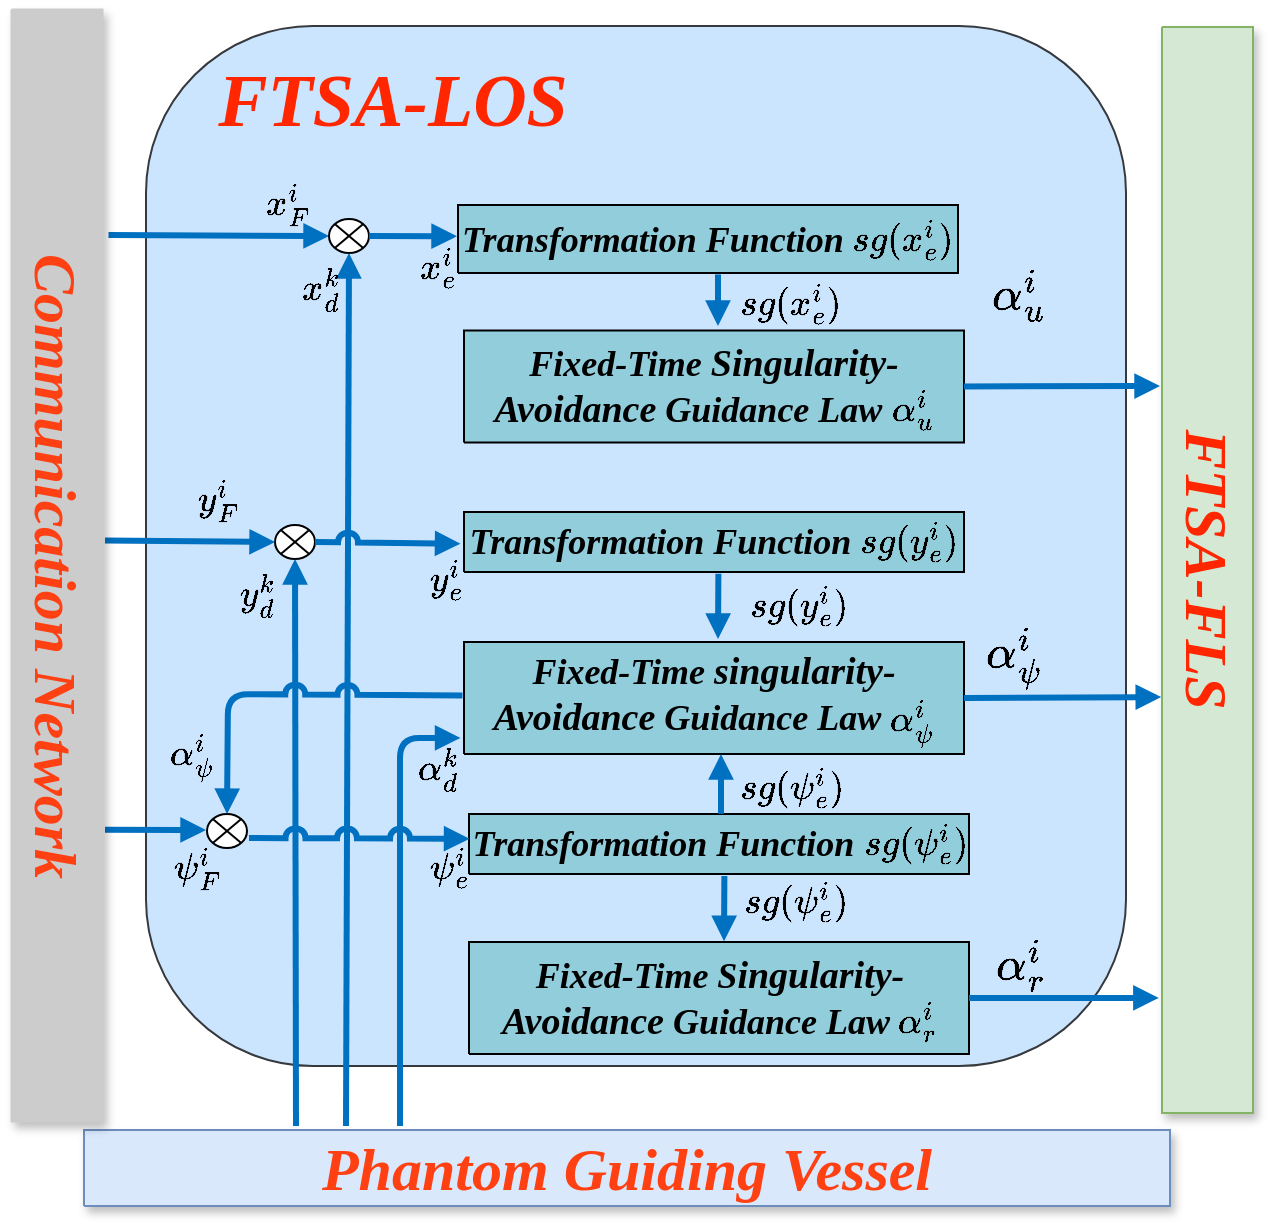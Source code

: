<mxfile version="26.2.12">
  <diagram name="第 1 页" id="GI3FFYo5OGEZDx6VCfR-">
    <mxGraphModel dx="2773" dy="3224" grid="1" gridSize="10" guides="1" tooltips="1" connect="1" arrows="1" fold="1" page="1" pageScale="1" pageWidth="1169" pageHeight="827" math="1" shadow="0">
      <root>
        <mxCell id="0" />
        <mxCell id="1" parent="0" />
        <mxCell id="OjidHEwg86gl5rYj82kp-1" value="" style="rounded=1;whiteSpace=wrap;html=1;fillColor=#cce5ff;strokeColor=#36393d;arcSize=17;" parent="1" vertex="1">
          <mxGeometry x="330" y="-780" width="490" height="520" as="geometry" />
        </mxCell>
        <UserObject label="&lt;span style=&quot;caret-color: rgb(255, 64, 19); color: rgb(255, 64, 19); font-family: &amp;quot;Times New Roman&amp;quot;; font-weight: 700;&quot;&gt;&lt;font style=&quot;font-size: 30px;&quot;&gt;Phantom Guiding Vessel&lt;/font&gt;&lt;/span&gt;" tags="流程图" id="OjidHEwg86gl5rYj82kp-6">
          <mxCell style="verticalAlign=middle;align=center;overflow=width;vsdxID=235;rotation=0;fillColor=#dae8fc;shape=stencil(nZBLDoAgDERP0z3SIyjew0SURgSD+Lu9kMZoXLhwN9O+tukAlrNpJg1SzDH4QW/URgNYgZTkjA4UkwJUgGXng+6DX1zLfmoymdXo17xh5zmRJ6Q42BWCfc2oJfdAr+Yv+AP9Cb7OJ3H/2JG1HNGz/84klThPVCc=);strokeColor=#6c8ebf;shadow=1;spacingTop=-1;spacingBottom=-1;spacingLeft=-1;spacingRight=-1;points=[[1,0.5,0],[0.5,0.5,0],[0.5,0,0]];labelBackgroundColor=none;rounded=0;html=1;whiteSpace=wrap;fontStyle=2" parent="1" vertex="1">
            <mxGeometry x="299" y="-228" width="543" height="38" as="geometry" />
          </mxCell>
        </UserObject>
        <UserObject label="&lt;font style=&quot;font-size: 18px;&quot; face=&quot;Times New Roman&quot;&gt;&lt;i&gt;&lt;b&gt;Transformation Function \(sg(x_e^i)\)&lt;/b&gt;&lt;/i&gt;&lt;/font&gt;" tags="流程图" id="OjidHEwg86gl5rYj82kp-11">
          <mxCell style="verticalAlign=middle;align=center;overflow=width;vsdxID=280;fillColor=#92cddc;gradientColor=none;shape=stencil(nZBLDoAgDERP0z3SIyjew0SURgSD+Lu9kMZoXLhwN9O+tukAlrNpJg1SzDH4QW/URgNYgZTkjA4UkwJUgGXng+6DX1zLfmoymdXo17xh5zmRJ6Q42BWCfc2oJfdAr+Yv+AP9Cb7OJ3H/2JG1HNGz/84klThPVCc=);strokeColor=#000000;spacingTop=-1;spacingBottom=-1;spacingLeft=-1;spacingRight=-1;points=[[1,0.5,0],[0.5,0.5,0],[0.5,0,0]];labelBackgroundColor=none;rounded=0;html=1;whiteSpace=wrap;" parent="1" vertex="1">
            <mxGeometry x="486" y="-690.5" width="250" height="34" as="geometry" />
          </mxCell>
        </UserObject>
        <UserObject label="" tags="连接线" id="OjidHEwg86gl5rYj82kp-12">
          <mxCell style="vsdxID=289;edgeStyle=none;startArrow=none;endArrow=block;startSize=5;endSize=5;strokeWidth=3;strokeColor=#0070c0;spacingTop=0;spacingBottom=0;spacingLeft=0;spacingRight=0;verticalAlign=middle;html=1;labelBackgroundColor=#FFFFFF;rounded=0;exitX=0.226;exitY=-0.031;exitDx=0;exitDy=0;exitPerimeter=0;entryX=0;entryY=0.5;entryDx=0;entryDy=0;" parent="1" target="OjidHEwg86gl5rYj82kp-182" edge="1">
            <mxGeometry relative="1" as="geometry">
              <mxPoint as="offset" />
              <Array as="points" />
              <mxPoint x="311.24" y="-675.5" as="sourcePoint" />
              <mxPoint x="400" y="-675" as="targetPoint" />
            </mxGeometry>
          </mxCell>
        </UserObject>
        <mxCell id="OjidHEwg86gl5rYj82kp-60" parent="1" vertex="1">
          <mxGeometry x="398.5" y="-563" as="geometry" />
        </mxCell>
        <mxCell id="OjidHEwg86gl5rYj82kp-62" parent="1" vertex="1">
          <mxGeometry x="400.5" y="-675" as="geometry" />
        </mxCell>
        <mxCell id="OjidHEwg86gl5rYj82kp-149" value="&lt;i style=&quot;font-weight: 400; color: rgb(255, 38, 0);&quot;&gt;&lt;b&gt;&lt;font style=&quot;font-size: 37px;&quot;&gt;FTSA-LOS&lt;/font&gt;&lt;/b&gt;&lt;/i&gt;" style="text;html=1;align=center;verticalAlign=middle;whiteSpace=wrap;rounded=0;fontFamily=Times New Roman;fontStyle=3;fontSize=14;fontColor=light-dark(#ff4013, #ededed);" parent="1" vertex="1">
          <mxGeometry x="350" y="-760" width="207" height="35" as="geometry" />
        </mxCell>
        <UserObject label="&lt;div&gt;&lt;font style=&quot;font-family: &amp;quot;Times New Roman&amp;quot;; direction: ltr; letter-spacing: 0px; line-height: 120%; opacity: 1; font-size: 30px;&quot;&gt;&lt;i style=&quot;color: light-dark(rgb(255, 38, 0), rgb(237, 237, 237));&quot;&gt;&lt;b&gt;FTSA-FLS&lt;/b&gt;&lt;/i&gt;&lt;/font&gt;&lt;/div&gt;" tags="流程图" id="OjidHEwg86gl5rYj82kp-152">
          <mxCell style="verticalAlign=middle;align=center;overflow=width;vsdxID=288;rotation=90;fillColor=#d5e8d4;shape=stencil(nZBLDoAgDERP0z3SIyjew0SURgSD+Lu9kMZoXLhwN9O+tukAlrNpJg1SzDH4QW/URgNYgZTkjA4UkwJUgGXng+6DX1zLfmoymdXo17xh5zmRJ6Q42BWCfc2oJfdAr+Yv+AP9Cb7OJ3H/2JG1HNGz/84klThPVCc=);strokeColor=#82b366;shadow=1;spacingTop=-1;spacingBottom=-1;spacingLeft=-1;spacingRight=-1;points=[[1,0.5,0],[0.5,0.5,0],[0.5,0,0]];labelBackgroundColor=none;rounded=0;html=1;whiteSpace=wrap;" parent="1" vertex="1">
            <mxGeometry x="589.25" y="-530.75" width="543" height="45.5" as="geometry" />
          </mxCell>
        </UserObject>
        <UserObject label="&lt;font style=&quot;font-size: 18px;&quot; face=&quot;Times New Roman&quot;&gt;&lt;i&gt;&lt;b&gt;Transformation Function \(sg(y_e^i)\)&lt;/b&gt;&lt;/i&gt;&lt;/font&gt;" tags="流程图" id="OjidHEwg86gl5rYj82kp-175">
          <mxCell style="verticalAlign=middle;align=center;overflow=width;vsdxID=280;fillColor=#92cddc;gradientColor=none;shape=stencil(nZBLDoAgDERP0z3SIyjew0SURgSD+Lu9kMZoXLhwN9O+tukAlrNpJg1SzDH4QW/URgNYgZTkjA4UkwJUgGXng+6DX1zLfmoymdXo17xh5zmRJ6Q42BWCfc2oJfdAr+Yv+AP9Cb7OJ3H/2JG1HNGz/84klThPVCc=);strokeColor=#000000;spacingTop=-1;spacingBottom=-1;spacingLeft=-1;spacingRight=-1;points=[[1,0.5,0],[0.5,0.5,0],[0.5,0,0]];labelBackgroundColor=none;rounded=0;html=1;whiteSpace=wrap;" parent="1" vertex="1">
            <mxGeometry x="489" y="-537" width="250" height="30" as="geometry" />
          </mxCell>
        </UserObject>
        <UserObject label="&lt;font style=&quot;font-size: 18px;&quot; face=&quot;Times New Roman&quot;&gt;&lt;i&gt;&lt;b&gt;Transformation Function \(sg(\psi_e^i)\)&lt;/b&gt;&lt;/i&gt;&lt;/font&gt;" tags="流程图" id="OjidHEwg86gl5rYj82kp-176">
          <mxCell style="verticalAlign=middle;align=center;overflow=width;vsdxID=280;fillColor=#92cddc;gradientColor=none;shape=stencil(nZBLDoAgDERP0z3SIyjew0SURgSD+Lu9kMZoXLhwN9O+tukAlrNpJg1SzDH4QW/URgNYgZTkjA4UkwJUgGXng+6DX1zLfmoymdXo17xh5zmRJ6Q42BWCfc2oJfdAr+Yv+AP9Cb7OJ3H/2JG1HNGz/84klThPVCc=);strokeColor=#000000;spacingTop=-1;spacingBottom=-1;spacingLeft=-1;spacingRight=-1;points=[[1,0.5,0],[0.5,0.5,0],[0.5,0,0]];labelBackgroundColor=none;rounded=0;html=1;whiteSpace=wrap;" parent="1" vertex="1">
            <mxGeometry x="491.5" y="-386" width="250" height="30" as="geometry" />
          </mxCell>
        </UserObject>
        <mxCell id="OjidHEwg86gl5rYj82kp-182" value="" style="shape=sumEllipse;perimeter=ellipsePerimeter;whiteSpace=wrap;html=1;backgroundOutline=1;" parent="1" vertex="1">
          <mxGeometry x="421.5" y="-683.5" width="20" height="17" as="geometry" />
        </mxCell>
        <mxCell id="OjidHEwg86gl5rYj82kp-188" value="" style="shape=sumEllipse;perimeter=ellipsePerimeter;whiteSpace=wrap;html=1;backgroundOutline=1;" parent="1" vertex="1">
          <mxGeometry x="394.5" y="-530.5" width="20" height="17" as="geometry" />
        </mxCell>
        <mxCell id="OjidHEwg86gl5rYj82kp-189" value="" style="shape=sumEllipse;perimeter=ellipsePerimeter;whiteSpace=wrap;html=1;backgroundOutline=1;" parent="1" vertex="1">
          <mxGeometry x="360.5" y="-386" width="20" height="17" as="geometry" />
        </mxCell>
        <UserObject label="" tags="连接线" id="OjidHEwg86gl5rYj82kp-192">
          <mxCell style="vsdxID=289;edgeStyle=none;startArrow=none;endArrow=block;startSize=5;endSize=5;strokeWidth=3;strokeColor=#0070c0;spacingTop=0;spacingBottom=0;spacingLeft=0;spacingRight=0;verticalAlign=middle;html=1;labelBackgroundColor=#FFFFFF;rounded=0;entryX=0.5;entryY=1;entryDx=0;entryDy=0;jumpStyle=arc;" parent="1" edge="1">
            <mxGeometry relative="1" as="geometry">
              <mxPoint as="offset" />
              <Array as="points" />
              <mxPoint x="430" y="-230" as="sourcePoint" />
              <mxPoint x="431.5" y="-666.5" as="targetPoint" />
            </mxGeometry>
          </mxCell>
        </UserObject>
        <UserObject label="" tags="连接线" id="OjidHEwg86gl5rYj82kp-193">
          <mxCell style="vsdxID=289;edgeStyle=none;startArrow=none;endArrow=block;startSize=5;endSize=5;strokeWidth=3;strokeColor=#0070c0;spacingTop=0;spacingBottom=0;spacingLeft=0;spacingRight=0;verticalAlign=middle;html=1;labelBackgroundColor=#FFFFFF;rounded=0;entryX=0.5;entryY=1;entryDx=0;entryDy=0;" parent="1" target="OjidHEwg86gl5rYj82kp-188" edge="1">
            <mxGeometry relative="1" as="geometry">
              <mxPoint as="offset" />
              <Array as="points" />
              <mxPoint x="405" y="-230" as="sourcePoint" />
              <mxPoint x="390" y="-480" as="targetPoint" />
            </mxGeometry>
          </mxCell>
        </UserObject>
        <UserObject label="" tags="连接线" id="OjidHEwg86gl5rYj82kp-194">
          <mxCell style="vsdxID=289;edgeStyle=none;startArrow=none;endArrow=block;startSize=5;endSize=5;strokeWidth=3;strokeColor=#0070c0;spacingTop=0;spacingBottom=0;spacingLeft=0;spacingRight=0;verticalAlign=middle;html=1;labelBackgroundColor=#FFFFFF;rounded=1;entryX=-0.007;entryY=0.856;entryDx=0;entryDy=0;entryPerimeter=0;curved=0;" parent="1" target="OjidHEwg86gl5rYj82kp-201" edge="1">
            <mxGeometry relative="1" as="geometry">
              <mxPoint as="offset" />
              <Array as="points">
                <mxPoint x="457" y="-424" />
              </Array>
              <mxPoint x="457" y="-230" as="sourcePoint" />
              <mxPoint x="560" y="-410" as="targetPoint" />
            </mxGeometry>
          </mxCell>
        </UserObject>
        <UserObject label="" tags="连接线" id="OjidHEwg86gl5rYj82kp-196">
          <mxCell style="vsdxID=289;edgeStyle=none;startArrow=none;endArrow=block;startSize=5;endSize=5;strokeWidth=3;strokeColor=#0070c0;spacingTop=0;spacingBottom=0;spacingLeft=0;spacingRight=0;verticalAlign=middle;html=1;labelBackgroundColor=#FFFFFF;rounded=0;exitX=0.226;exitY=-0.031;exitDx=0;exitDy=0;exitPerimeter=0;entryX=0;entryY=0.5;entryDx=0;entryDy=0;" parent="1" target="OjidHEwg86gl5rYj82kp-188" edge="1">
            <mxGeometry relative="1" as="geometry">
              <mxPoint as="offset" />
              <Array as="points" />
              <mxPoint x="309.5" y="-522.71" as="sourcePoint" />
              <mxPoint x="398.5" y="-522.71" as="targetPoint" />
            </mxGeometry>
          </mxCell>
        </UserObject>
        <UserObject label="" tags="连接线" id="OjidHEwg86gl5rYj82kp-197">
          <mxCell style="vsdxID=289;edgeStyle=none;startArrow=none;endArrow=block;startSize=5;endSize=5;strokeWidth=3;strokeColor=#0070c0;spacingTop=0;spacingBottom=0;spacingLeft=0;spacingRight=0;verticalAlign=middle;html=1;labelBackgroundColor=#FFFFFF;rounded=0;exitX=0.226;exitY=-0.031;exitDx=0;exitDy=0;exitPerimeter=0;" parent="1" edge="1">
            <mxGeometry relative="1" as="geometry">
              <mxPoint as="offset" />
              <Array as="points" />
              <mxPoint x="309.5" y="-378.09" as="sourcePoint" />
              <mxPoint x="360" y="-378" as="targetPoint" />
            </mxGeometry>
          </mxCell>
        </UserObject>
        <UserObject label="&lt;b&gt;&lt;i&gt;&lt;font style=&quot;font-size: 18px;&quot; face=&quot;Times New Roman&quot;&gt;Fixed-Time&amp;nbsp;&lt;/font&gt;&lt;font style=&quot;font-size: 19px;&quot; face=&quot;Times New Roman&quot;&gt;Singularity-Avoidance&lt;/font&gt;&lt;font size=&quot;4&quot; face=&quot;Times New Roman&quot;&gt;&amp;nbsp;Guidance Law \(\alpha_u^i\)&lt;/font&gt;&lt;/i&gt;&lt;/b&gt;" tags="流程图" id="OjidHEwg86gl5rYj82kp-199">
          <mxCell style="verticalAlign=middle;align=center;overflow=width;vsdxID=280;fillColor=#92cddc;gradientColor=none;shape=stencil(nZBLDoAgDERP0z3SIyjew0SURgSD+Lu9kMZoXLhwN9O+tukAlrNpJg1SzDH4QW/URgNYgZTkjA4UkwJUgGXng+6DX1zLfmoymdXo17xh5zmRJ6Q42BWCfc2oJfdAr+Yv+AP9Cb7OJ3H/2JG1HNGz/84klThPVCc=);strokeColor=#000000;spacingTop=-1;spacingBottom=-1;spacingLeft=-1;spacingRight=-1;points=[[1,0.5,0],[0.5,0.5,0],[0.5,0,0]];labelBackgroundColor=none;rounded=0;html=1;whiteSpace=wrap;" parent="1" vertex="1">
            <mxGeometry x="489" y="-627.75" width="250" height="56" as="geometry" />
          </mxCell>
        </UserObject>
        <UserObject label="&lt;b&gt;&lt;i&gt;&lt;font style=&quot;font-size: 18px;&quot; face=&quot;Times New Roman&quot;&gt;Fixed-Time S&lt;/font&gt;&lt;font style=&quot;font-size: 19px;&quot; face=&quot;Times New Roman&quot;&gt;ingularity-Avoidance&lt;/font&gt;&lt;font size=&quot;4&quot; face=&quot;Times New Roman&quot;&gt;&amp;nbsp;Guidance Law \(\alpha_r^i\)&lt;/font&gt;&lt;/i&gt;&lt;/b&gt;" tags="流程图" id="OjidHEwg86gl5rYj82kp-200">
          <mxCell style="verticalAlign=middle;align=center;overflow=width;vsdxID=280;fillColor=#92cddc;gradientColor=none;shape=stencil(nZBLDoAgDERP0z3SIyjew0SURgSD+Lu9kMZoXLhwN9O+tukAlrNpJg1SzDH4QW/URgNYgZTkjA4UkwJUgGXng+6DX1zLfmoymdXo17xh5zmRJ6Q42BWCfc2oJfdAr+Yv+AP9Cb7OJ3H/2JG1HNGz/84klThPVCc=);strokeColor=#000000;spacingTop=-1;spacingBottom=-1;spacingLeft=-1;spacingRight=-1;points=[[1,0.5,0],[0.5,0.5,0],[0.5,0,0]];labelBackgroundColor=none;rounded=0;html=1;whiteSpace=wrap;" parent="1" vertex="1">
            <mxGeometry x="491.5" y="-322" width="250" height="56" as="geometry" />
          </mxCell>
        </UserObject>
        <UserObject label="&lt;b&gt;&lt;i&gt;&lt;font style=&quot;font-size: 18px;&quot; face=&quot;Times New Roman&quot;&gt;Fixed-Time&amp;nbsp;&lt;/font&gt;&lt;font style=&quot;font-size: 19px;&quot; face=&quot;Times New Roman&quot;&gt;singularity-Avoidance&lt;/font&gt;&lt;font size=&quot;4&quot; face=&quot;Times New Roman&quot;&gt;&amp;nbsp;Guidance Law \(\alpha_\psi^i\)&lt;/font&gt;&lt;/i&gt;&lt;/b&gt;" tags="流程图" id="OjidHEwg86gl5rYj82kp-201">
          <mxCell style="verticalAlign=middle;align=center;overflow=width;vsdxID=280;fillColor=#92cddc;gradientColor=none;shape=stencil(nZBLDoAgDERP0z3SIyjew0SURgSD+Lu9kMZoXLhwN9O+tukAlrNpJg1SzDH4QW/URgNYgZTkjA4UkwJUgGXng+6DX1zLfmoymdXo17xh5zmRJ6Q42BWCfc2oJfdAr+Yv+AP9Cb7OJ3H/2JG1HNGz/84klThPVCc=);strokeColor=#000000;spacingTop=-1;spacingBottom=-1;spacingLeft=-1;spacingRight=-1;points=[[1,0.5,0],[0.5,0.5,0],[0.5,0,0]];labelBackgroundColor=none;rounded=0;html=1;whiteSpace=wrap;" parent="1" vertex="1">
            <mxGeometry x="489" y="-472" width="250" height="56" as="geometry" />
          </mxCell>
        </UserObject>
        <mxCell id="OjidHEwg86gl5rYj82kp-203" value="&lt;i style=&quot;caret-color: rgb(0, 0, 0); color: rgb(0, 0, 0); font-family: &amp;quot;Times New Roman&amp;quot;; font-size: 18px; font-variant-caps: normal; font-weight: 400; letter-spacing: normal; text-align: center; text-indent: 0px; text-transform: none; white-space: normal; word-spacing: 0px; -webkit-text-stroke-width: 0px; text-decoration: none;&quot;&gt;&lt;b&gt;&lt;span class=&quot;Apple-converted-space&quot;&gt;&amp;nbsp;&lt;/span&gt;\(x_F^i\)&lt;/b&gt;&lt;/i&gt;" style="text;whiteSpace=wrap;html=1;" parent="1" vertex="1">
          <mxGeometry x="383.25" y="-708.5" width="34.5" height="32" as="geometry" />
        </mxCell>
        <mxCell id="OjidHEwg86gl5rYj82kp-204" value="&lt;i style=&quot;caret-color: rgb(0, 0, 0); color: rgb(0, 0, 0); font-family: &amp;quot;Times New Roman&amp;quot;; font-size: 18px; font-variant-caps: normal; font-weight: 400; letter-spacing: normal; text-align: center; text-indent: 0px; text-transform: none; white-space: normal; word-spacing: 0px; -webkit-text-stroke-width: 0px; text-decoration: none;&quot;&gt;&lt;b&gt;&lt;span class=&quot;Apple-converted-space&quot;&gt;&amp;nbsp;&lt;/span&gt;\(x_d^k\)&lt;/b&gt;&lt;/i&gt;" style="text;whiteSpace=wrap;html=1;" parent="1" vertex="1">
          <mxGeometry x="400.5" y="-666.5" width="27" height="26.5" as="geometry" />
        </mxCell>
        <mxCell id="OjidHEwg86gl5rYj82kp-205" value="&lt;i style=&quot;caret-color: rgb(0, 0, 0); color: rgb(0, 0, 0); font-family: &amp;quot;Times New Roman&amp;quot;; font-size: 18px; font-variant-caps: normal; font-weight: 400; letter-spacing: normal; text-align: center; text-indent: 0px; text-transform: none; white-space: normal; word-spacing: 0px; -webkit-text-stroke-width: 0px; text-decoration: none;&quot;&gt;&lt;b&gt;&lt;span class=&quot;Apple-converted-space&quot;&gt;&amp;nbsp;&lt;/span&gt;\(y_F^i\)&lt;/b&gt;&lt;/i&gt;" style="text;whiteSpace=wrap;html=1;" parent="1" vertex="1">
          <mxGeometry x="348.5" y="-560" width="38" height="40" as="geometry" />
        </mxCell>
        <mxCell id="OjidHEwg86gl5rYj82kp-206" value="&lt;i style=&quot;caret-color: rgb(0, 0, 0); color: rgb(0, 0, 0); font-family: &amp;quot;Times New Roman&amp;quot;; font-size: 18px; font-variant-caps: normal; font-weight: 400; letter-spacing: normal; text-align: center; text-indent: 0px; text-transform: none; white-space: normal; word-spacing: 0px; -webkit-text-stroke-width: 0px; text-decoration: none;&quot;&gt;&lt;b&gt;&lt;span class=&quot;Apple-converted-space&quot;&gt;&amp;nbsp;&lt;/span&gt;\(\psi_F^i\)&lt;/b&gt;&lt;/i&gt;" style="text;whiteSpace=wrap;html=1;" parent="1" vertex="1">
          <mxGeometry x="337" y="-376" width="37.5" height="40" as="geometry" />
        </mxCell>
        <mxCell id="OjidHEwg86gl5rYj82kp-207" value="&lt;i style=&quot;caret-color: rgb(0, 0, 0); color: rgb(0, 0, 0); font-family: &amp;quot;Times New Roman&amp;quot;; font-size: 18px; font-variant-caps: normal; font-weight: 400; letter-spacing: normal; text-align: center; text-indent: 0px; text-transform: none; white-space: normal; word-spacing: 0px; -webkit-text-stroke-width: 0px; text-decoration: none;&quot;&gt;&lt;b&gt;&lt;span class=&quot;Apple-converted-space&quot;&gt;&amp;nbsp;&lt;/span&gt;\(\alpha_d^k\)&lt;/b&gt;&lt;/i&gt;" style="text;whiteSpace=wrap;html=1;" parent="1" vertex="1">
          <mxGeometry x="459" y="-426" width="38" height="40" as="geometry" />
        </mxCell>
        <mxCell id="OjidHEwg86gl5rYj82kp-208" value="&lt;i style=&quot;caret-color: rgb(0, 0, 0); color: rgb(0, 0, 0); font-family: &amp;quot;Times New Roman&amp;quot;; font-size: 18px; font-variant-caps: normal; font-weight: 400; letter-spacing: normal; text-align: center; text-indent: 0px; text-transform: none; white-space: normal; word-spacing: 0px; -webkit-text-stroke-width: 0px; text-decoration: none;&quot;&gt;&lt;b&gt;&lt;span class=&quot;Apple-converted-space&quot;&gt;&amp;nbsp;&lt;/span&gt;\(y_d^k\)&lt;/b&gt;&lt;/i&gt;" style="text;whiteSpace=wrap;html=1;" parent="1" vertex="1">
          <mxGeometry x="370" y="-513.5" width="38" height="40" as="geometry" />
        </mxCell>
        <UserObject label="" tags="连接线" id="OjidHEwg86gl5rYj82kp-210">
          <mxCell style="vsdxID=289;edgeStyle=none;startArrow=none;endArrow=block;startSize=5;endSize=5;strokeWidth=3;strokeColor=#0070c0;spacingTop=0;spacingBottom=0;spacingLeft=0;spacingRight=0;verticalAlign=middle;html=1;labelBackgroundColor=#FFFFFF;rounded=0;exitX=1;exitY=0.5;exitDx=0;exitDy=0;entryX=-0.002;entryY=0.46;entryDx=0;entryDy=0;entryPerimeter=0;" parent="1" source="OjidHEwg86gl5rYj82kp-182" target="OjidHEwg86gl5rYj82kp-11" edge="1">
            <mxGeometry relative="1" as="geometry">
              <mxPoint as="offset" />
              <Array as="points" />
              <mxPoint x="451" y="-674" as="sourcePoint" />
              <mxPoint x="489" y="-674" as="targetPoint" />
            </mxGeometry>
          </mxCell>
        </UserObject>
        <UserObject label="" tags="连接线" id="OjidHEwg86gl5rYj82kp-211">
          <mxCell style="vsdxID=289;edgeStyle=none;startArrow=none;endArrow=block;startSize=5;endSize=5;strokeWidth=3;strokeColor=#0070c0;spacingTop=0;spacingBottom=0;spacingLeft=0;spacingRight=0;verticalAlign=middle;html=1;labelBackgroundColor=#FFFFFF;rounded=0;exitX=1;exitY=0.5;exitDx=0;exitDy=0;comic=0;enumerate=0;orthogonal=0;orthogonalLoop=0;ignoreEdge=0;noJump=0;metaEdit=0;fixDash=0;deletable=1;cloneable=1;movable=1;bendable=1;backgroundOutline=0;editable=1;resizable=1;rotatable=1;locked=0;connectable=1;anchorPointDirection=1;endFill=1;jumpStyle=arc;entryX=-0.007;entryY=0.529;entryDx=0;entryDy=0;entryPerimeter=0;" parent="1" source="OjidHEwg86gl5rYj82kp-188" target="OjidHEwg86gl5rYj82kp-175" edge="1">
            <mxGeometry relative="1" as="geometry">
              <mxPoint as="offset" />
              <Array as="points" />
              <mxPoint x="403.5" y="-522.2" as="sourcePoint" />
              <mxPoint x="457" y="-522" as="targetPoint" />
            </mxGeometry>
          </mxCell>
        </UserObject>
        <UserObject label="" tags="连接线" id="OjidHEwg86gl5rYj82kp-213">
          <mxCell style="vsdxID=289;edgeStyle=none;startArrow=none;endArrow=block;startSize=5;endSize=5;strokeWidth=3;strokeColor=#0070c0;spacingTop=0;spacingBottom=0;spacingLeft=0;spacingRight=0;verticalAlign=middle;html=1;labelBackgroundColor=#FFFFFF;rounded=0;exitX=1;exitY=0.5;exitDx=0;exitDy=0;comic=0;enumerate=0;orthogonal=0;orthogonalLoop=0;ignoreEdge=0;noJump=0;metaEdit=0;fixDash=0;deletable=1;cloneable=1;movable=1;bendable=1;backgroundOutline=0;editable=1;resizable=1;rotatable=1;locked=0;connectable=1;anchorPointDirection=1;endFill=1;jumpStyle=arc;entryX=0.001;entryY=0.413;entryDx=0;entryDy=0;entryPerimeter=0;" parent="1" target="OjidHEwg86gl5rYj82kp-176" edge="1">
            <mxGeometry relative="1" as="geometry">
              <mxPoint as="offset" />
              <Array as="points" />
              <mxPoint x="381.5" y="-374" as="sourcePoint" />
              <mxPoint x="437.5" y="-374" as="targetPoint" />
            </mxGeometry>
          </mxCell>
        </UserObject>
        <UserObject label="" tags="连接线" id="OjidHEwg86gl5rYj82kp-217">
          <mxCell style="vsdxID=289;edgeStyle=none;startArrow=none;endArrow=block;startSize=5;endSize=5;strokeWidth=3;strokeColor=#0070c0;spacingTop=0;spacingBottom=0;spacingLeft=0;spacingRight=0;verticalAlign=middle;html=1;labelBackgroundColor=#FFFFFF;rounded=1;exitX=-0.003;exitY=0.478;exitDx=0;exitDy=0;exitPerimeter=0;entryX=0.5;entryY=0;entryDx=0;entryDy=0;jumpStyle=arc;curved=0;" parent="1" source="OjidHEwg86gl5rYj82kp-201" target="OjidHEwg86gl5rYj82kp-189" edge="1">
            <mxGeometry relative="1" as="geometry">
              <mxPoint as="offset" />
              <Array as="points">
                <mxPoint x="371" y="-446" />
              </Array>
              <mxPoint x="319.5" y="-512.71" as="sourcePoint" />
              <mxPoint x="392" y="-512" as="targetPoint" />
            </mxGeometry>
          </mxCell>
        </UserObject>
        <mxCell id="OjidHEwg86gl5rYj82kp-218" value="&lt;b style=&quot;caret-color: rgb(0, 0, 0); color: rgb(0, 0, 0); font-family: Helvetica; font-size: 12px; font-style: normal; font-variant-caps: normal; letter-spacing: normal; orphans: auto; text-align: center; text-indent: 0px; text-transform: none; white-space: normal; widows: auto; word-spacing: 0px; -webkit-text-stroke-width: 0px; text-decoration: none;&quot;&gt;&lt;i&gt;&lt;font face=&quot;Times New Roman&quot; size=&quot;4&quot;&gt;\(\alpha_\psi^i\)&lt;/font&gt;&lt;/i&gt;&lt;/b&gt;" style="text;whiteSpace=wrap;html=1;" parent="1" vertex="1">
          <mxGeometry x="340" y="-433" width="30" height="40" as="geometry" />
        </mxCell>
        <UserObject label="" tags="连接线" id="OjidHEwg86gl5rYj82kp-219">
          <mxCell style="vsdxID=289;edgeStyle=none;startArrow=none;endArrow=block;startSize=5;endSize=5;strokeWidth=3;strokeColor=#0070c0;spacingTop=0;spacingBottom=0;spacingLeft=0;spacingRight=0;verticalAlign=middle;html=1;labelBackgroundColor=#FFFFFF;rounded=0;exitX=0.5;exitY=1.021;exitDx=0;exitDy=0;exitPerimeter=0;" parent="1" edge="1">
            <mxGeometry relative="1" as="geometry">
              <mxPoint as="offset" />
              <Array as="points" />
              <mxPoint x="616" y="-655.786" as="sourcePoint" />
              <mxPoint x="616" y="-630" as="targetPoint" />
            </mxGeometry>
          </mxCell>
        </UserObject>
        <mxCell id="OjidHEwg86gl5rYj82kp-220" value="&lt;i style=&quot;caret-color: rgb(0, 0, 0); color: rgb(0, 0, 0); font-family: &amp;quot;Times New Roman&amp;quot;; font-size: 18px; font-variant-caps: normal; font-weight: 400; letter-spacing: normal; orphans: auto; text-align: center; text-indent: 0px; text-transform: none; white-space: normal; widows: auto; word-spacing: 0px; -webkit-text-stroke-width: 0px; text-decoration: none;&quot;&gt;&lt;b&gt;\(sg(x_e^i)\)&lt;/b&gt;&lt;/i&gt;" style="text;whiteSpace=wrap;html=1;" parent="1" vertex="1">
          <mxGeometry x="625" y="-657.75" width="60" height="30" as="geometry" />
        </mxCell>
        <mxCell id="OjidHEwg86gl5rYj82kp-221" value="&lt;i style=&quot;caret-color: rgb(0, 0, 0); color: rgb(0, 0, 0); font-family: &amp;quot;Times New Roman&amp;quot;; font-size: 18px; font-variant-caps: normal; font-weight: 400; letter-spacing: normal; text-align: center; text-indent: 0px; text-transform: none; white-space: normal; word-spacing: 0px; -webkit-text-stroke-width: 0px; text-decoration: none;&quot;&gt;&lt;b&gt;&lt;span class=&quot;Apple-converted-space&quot;&gt;&amp;nbsp;&lt;/span&gt;\(x_e^i\)&lt;/b&gt;&lt;/i&gt;" style="text;whiteSpace=wrap;html=1;" parent="1" vertex="1">
          <mxGeometry x="460" y="-676.5" width="24.5" height="25" as="geometry" />
        </mxCell>
        <mxCell id="OjidHEwg86gl5rYj82kp-222" value="&lt;i style=&quot;caret-color: rgb(0, 0, 0); color: rgb(0, 0, 0); font-family: &amp;quot;Times New Roman&amp;quot;; font-size: 18px; font-variant-caps: normal; font-weight: 400; letter-spacing: normal; text-align: center; text-indent: 0px; text-transform: none; white-space: normal; word-spacing: 0px; -webkit-text-stroke-width: 0px; text-decoration: none;&quot;&gt;&lt;b&gt;&lt;span class=&quot;Apple-converted-space&quot;&gt;&amp;nbsp;&lt;/span&gt;\(y_e^i\)&lt;/b&gt;&lt;/i&gt;" style="text;whiteSpace=wrap;html=1;" parent="1" vertex="1">
          <mxGeometry x="464.5" y="-520" width="27" height="27" as="geometry" />
        </mxCell>
        <mxCell id="OjidHEwg86gl5rYj82kp-224" value="&lt;i style=&quot;caret-color: rgb(0, 0, 0); color: rgb(0, 0, 0); font-family: &amp;quot;Times New Roman&amp;quot;; font-size: 18px; font-variant-caps: normal; font-weight: 400; letter-spacing: normal; text-align: center; text-indent: 0px; text-transform: none; white-space: normal; word-spacing: 0px; -webkit-text-stroke-width: 0px; text-decoration: none;&quot;&gt;&lt;b&gt;&lt;span class=&quot;Apple-converted-space&quot;&gt;&amp;nbsp;&lt;/span&gt;\(\psi_e^i\)&lt;/b&gt;&lt;/i&gt;" style="text;whiteSpace=wrap;html=1;" parent="1" vertex="1">
          <mxGeometry x="464.5" y="-376.5" width="38" height="40" as="geometry" />
        </mxCell>
        <UserObject label="" tags="连接线" id="OjidHEwg86gl5rYj82kp-227">
          <mxCell style="vsdxID=289;edgeStyle=none;startArrow=none;endArrow=block;startSize=5;endSize=5;strokeWidth=3;strokeColor=#0070c0;spacingTop=0;spacingBottom=0;spacingLeft=0;spacingRight=0;verticalAlign=middle;html=1;labelBackgroundColor=#FFFFFF;rounded=0;exitX=0.5;exitY=1.021;exitDx=0;exitDy=0;exitPerimeter=0;entryX=0.574;entryY=-0.034;entryDx=0;entryDy=0;entryPerimeter=0;" parent="1" edge="1">
            <mxGeometry relative="1" as="geometry">
              <mxPoint as="offset" />
              <Array as="points" />
              <mxPoint x="616.19" y="-506.1" as="sourcePoint" />
              <mxPoint x="616.0" y="-473.504" as="targetPoint" />
            </mxGeometry>
          </mxCell>
        </UserObject>
        <UserObject label="" tags="连接线" id="OjidHEwg86gl5rYj82kp-228">
          <mxCell style="vsdxID=289;edgeStyle=none;startArrow=none;endArrow=block;startSize=5;endSize=5;strokeWidth=3;strokeColor=#0070c0;spacingTop=0;spacingBottom=0;spacingLeft=0;spacingRight=0;verticalAlign=middle;html=1;labelBackgroundColor=#FFFFFF;rounded=0;exitX=0.504;exitY=-0.002;exitDx=0;exitDy=0;exitPerimeter=0;entryX=0.514;entryY=1.001;entryDx=0;entryDy=0;entryPerimeter=0;" parent="1" source="OjidHEwg86gl5rYj82kp-176" target="OjidHEwg86gl5rYj82kp-201" edge="1">
            <mxGeometry relative="1" as="geometry">
              <mxPoint as="offset" />
              <Array as="points" />
              <mxPoint x="629.19" y="-496.1" as="sourcePoint" />
              <mxPoint x="629.0" y="-463.504" as="targetPoint" />
            </mxGeometry>
          </mxCell>
        </UserObject>
        <UserObject label="" tags="连接线" id="OjidHEwg86gl5rYj82kp-229">
          <mxCell style="vsdxID=289;edgeStyle=none;startArrow=none;endArrow=block;startSize=5;endSize=5;strokeWidth=3;strokeColor=#0070c0;spacingTop=0;spacingBottom=0;spacingLeft=0;spacingRight=0;verticalAlign=middle;html=1;labelBackgroundColor=#FFFFFF;rounded=0;exitX=0.5;exitY=1.021;exitDx=0;exitDy=0;exitPerimeter=0;entryX=0.574;entryY=-0.034;entryDx=0;entryDy=0;entryPerimeter=0;" parent="1" edge="1">
            <mxGeometry relative="1" as="geometry">
              <mxPoint as="offset" />
              <Array as="points" />
              <mxPoint x="619.19" y="-355" as="sourcePoint" />
              <mxPoint x="619.0" y="-322.404" as="targetPoint" />
            </mxGeometry>
          </mxCell>
        </UserObject>
        <mxCell id="OjidHEwg86gl5rYj82kp-230" value="&lt;i style=&quot;caret-color: rgb(0, 0, 0); color: rgb(0, 0, 0); font-family: &amp;quot;Times New Roman&amp;quot;; font-size: 18px; font-variant-caps: normal; font-weight: 400; letter-spacing: normal; orphans: auto; text-align: center; text-indent: 0px; text-transform: none; white-space: normal; widows: auto; word-spacing: 0px; -webkit-text-stroke-width: 0px; text-decoration: none;&quot;&gt;&lt;b&gt;\(sg(y_e^i)\)&lt;/b&gt;&lt;/i&gt;" style="text;whiteSpace=wrap;html=1;" parent="1" vertex="1">
          <mxGeometry x="630" y="-507" width="50" height="30" as="geometry" />
        </mxCell>
        <mxCell id="OjidHEwg86gl5rYj82kp-231" value="&lt;i style=&quot;caret-color: rgb(0, 0, 0); color: rgb(0, 0, 0); font-family: &amp;quot;Times New Roman&amp;quot;; font-size: 18px; font-variant-caps: normal; font-weight: 400; letter-spacing: normal; orphans: auto; text-align: center; text-indent: 0px; text-transform: none; white-space: normal; widows: auto; word-spacing: 0px; -webkit-text-stroke-width: 0px; text-decoration: none;&quot;&gt;&lt;b&gt;\(sg(\psi_e^i)\)&lt;/b&gt;&lt;/i&gt;" style="text;whiteSpace=wrap;html=1;" parent="1" vertex="1">
          <mxGeometry x="625" y="-416.5" width="50" height="30" as="geometry" />
        </mxCell>
        <mxCell id="OjidHEwg86gl5rYj82kp-232" value="&lt;i style=&quot;caret-color: rgb(0, 0, 0); color: rgb(0, 0, 0); font-family: &amp;quot;Times New Roman&amp;quot;; font-size: 18px; font-variant-caps: normal; font-weight: 400; letter-spacing: normal; orphans: auto; text-align: center; text-indent: 0px; text-transform: none; white-space: normal; widows: auto; word-spacing: 0px; -webkit-text-stroke-width: 0px; text-decoration: none;&quot;&gt;&lt;b&gt;\(sg(\psi_e^i)\)&lt;/b&gt;&lt;/i&gt;" style="text;whiteSpace=wrap;html=1;" parent="1" vertex="1">
          <mxGeometry x="627" y="-359" width="50" height="30" as="geometry" />
        </mxCell>
        <UserObject label="" tags="连接线" id="OjidHEwg86gl5rYj82kp-233">
          <mxCell style="vsdxID=289;edgeStyle=none;startArrow=none;endArrow=block;startSize=5;endSize=5;strokeWidth=3;strokeColor=#0070c0;spacingTop=0;spacingBottom=0;spacingLeft=0;spacingRight=0;verticalAlign=middle;html=1;labelBackgroundColor=#FFFFFF;rounded=0;exitX=1;exitY=0.5;exitDx=0;exitDy=0;exitPerimeter=0;" parent="1" source="OjidHEwg86gl5rYj82kp-199" edge="1">
            <mxGeometry relative="1" as="geometry">
              <mxPoint as="offset" />
              <Array as="points" />
              <mxPoint x="740" y="-670" as="sourcePoint" />
              <mxPoint x="837" y="-600" as="targetPoint" />
            </mxGeometry>
          </mxCell>
        </UserObject>
        <UserObject label="" tags="连接线" id="OjidHEwg86gl5rYj82kp-234">
          <mxCell style="vsdxID=289;edgeStyle=none;startArrow=none;endArrow=block;startSize=5;endSize=5;strokeWidth=3;strokeColor=#0070c0;spacingTop=0;spacingBottom=0;spacingLeft=0;spacingRight=0;verticalAlign=middle;html=1;labelBackgroundColor=#FFFFFF;rounded=0;exitX=1;exitY=0.5;exitDx=0;exitDy=0;exitPerimeter=0;entryX=0.617;entryY=1.009;entryDx=0;entryDy=0;entryPerimeter=0;" parent="1" source="OjidHEwg86gl5rYj82kp-201" target="OjidHEwg86gl5rYj82kp-152" edge="1">
            <mxGeometry relative="1" as="geometry">
              <mxPoint as="offset" />
              <Array as="points" />
              <mxPoint x="739" y="-444.29" as="sourcePoint" />
              <mxPoint x="842" y="-444.29" as="targetPoint" />
            </mxGeometry>
          </mxCell>
        </UserObject>
        <UserObject label="" tags="连接线" id="OjidHEwg86gl5rYj82kp-235">
          <mxCell style="vsdxID=289;edgeStyle=none;startArrow=none;endArrow=block;startSize=5;endSize=5;strokeWidth=3;strokeColor=#0070c0;spacingTop=0;spacingBottom=0;spacingLeft=0;spacingRight=0;verticalAlign=middle;html=1;labelBackgroundColor=#FFFFFF;rounded=0;exitX=1;exitY=0.5;exitDx=0;exitDy=0;exitPerimeter=0;entryX=0.894;entryY=1.035;entryDx=0;entryDy=0;entryPerimeter=0;" parent="1" source="OjidHEwg86gl5rYj82kp-200" target="OjidHEwg86gl5rYj82kp-152" edge="1">
            <mxGeometry relative="1" as="geometry">
              <mxPoint as="offset" />
              <Array as="points" />
              <mxPoint x="739" y="-294.37" as="sourcePoint" />
              <mxPoint x="837" y="-294" as="targetPoint" />
            </mxGeometry>
          </mxCell>
        </UserObject>
        <mxCell id="OjidHEwg86gl5rYj82kp-236" value="&lt;b style=&quot;caret-color: rgb(0, 0, 0); color: rgb(0, 0, 0); font-family: Helvetica; font-style: normal; font-variant-caps: normal; letter-spacing: normal; text-align: center; text-indent: 0px; text-transform: none; white-space: normal; word-spacing: 0px; -webkit-text-stroke-width: 0px; text-decoration: none;&quot;&gt;&lt;i&gt;&lt;font face=&quot;Times New Roman&quot;&gt;&lt;span class=&quot;Apple-converted-space&quot;&gt;&amp;nbsp;&lt;/span&gt;\(\alpha_u^i\)&lt;/font&gt;&lt;/i&gt;&lt;/b&gt;" style="text;whiteSpace=wrap;html=1;fontSize=23;" parent="1" vertex="1">
          <mxGeometry x="745" y="-666.5" width="30" height="57.75" as="geometry" />
        </mxCell>
        <mxCell id="OjidHEwg86gl5rYj82kp-237" value="&lt;b style=&quot;caret-color: rgb(0, 0, 0); color: rgb(0, 0, 0); font-family: Helvetica; font-style: normal; font-variant-caps: normal; letter-spacing: normal; text-align: center; text-indent: 0px; text-transform: none; white-space: normal; word-spacing: 0px; -webkit-text-stroke-width: 0px; text-decoration: none;&quot;&gt;&lt;i&gt;&lt;font face=&quot;Times New Roman&quot;&gt;\(\alpha_\psi^i\)&lt;/font&gt;&lt;/i&gt;&lt;/b&gt;" style="text;whiteSpace=wrap;html=1;fontSize=23;" parent="1" vertex="1">
          <mxGeometry x="748" y="-487" width="30" height="30" as="geometry" />
        </mxCell>
        <mxCell id="OjidHEwg86gl5rYj82kp-238" value="&lt;b style=&quot;caret-color: rgb(0, 0, 0); color: rgb(0, 0, 0); font-family: Helvetica; font-style: normal; font-variant-caps: normal; letter-spacing: normal; text-align: center; text-indent: 0px; text-transform: none; white-space: normal; word-spacing: 0px; -webkit-text-stroke-width: 0px; text-decoration: none;&quot;&gt;&lt;i&gt;&lt;font face=&quot;Times New Roman&quot;&gt;\(\alpha_r^i\)&lt;/font&gt;&lt;/i&gt;&lt;/b&gt;" style="text;whiteSpace=wrap;html=1;fontSize=23;" parent="1" vertex="1">
          <mxGeometry x="753" y="-331" width="35" height="31" as="geometry" />
        </mxCell>
        <UserObject label="&lt;b style=&quot;caret-color: rgb(255, 64, 19); color: rgb(255, 64, 19); font-family: &amp;quot;Times New Roman&amp;quot;; font-size: 30px; font-style: italic;&quot;&gt;Communication Network&lt;/b&gt;" tags="流程图" id="vdTXVdbs_nTC0SgOGEJV-1">
          <mxCell style="verticalAlign=middle;align=center;overflow=width;vsdxID=288;rotation=90;fillColor=#CCCCCC;shape=stencil(nZBLDoAgDERP0z3SIyjew0SURgSD+Lu9kMZoXLhwN9O+tukAlrNpJg1SzDH4QW/URgNYgZTkjA4UkwJUgGXng+6DX1zLfmoymdXo17xh5zmRJ6Q42BWCfc2oJfdAr+Yv+AP9Cb7OJ3H/2JG1HNGz/84klThPVCc=);strokeColor=#CCCCCC;shadow=1;spacingTop=-1;spacingBottom=-1;spacingLeft=-1;spacingRight=-1;points=[[1,0.5,0],[0.5,0.5,0],[0.5,0,0]];labelBackgroundColor=none;rounded=0;html=1;whiteSpace=wrap;" vertex="1" parent="1">
            <mxGeometry x="7.5" y="-533" width="556" height="45.5" as="geometry" />
          </mxCell>
        </UserObject>
      </root>
    </mxGraphModel>
  </diagram>
</mxfile>
